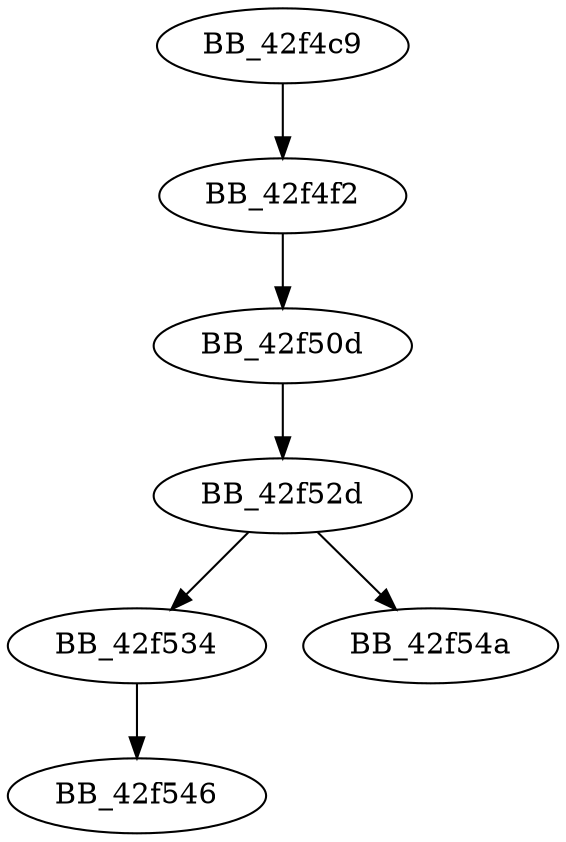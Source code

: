 DiGraph __fltout2{
BB_42f4c9->BB_42f4f2
BB_42f4f2->BB_42f50d
BB_42f50d->BB_42f52d
BB_42f52d->BB_42f534
BB_42f52d->BB_42f54a
BB_42f534->BB_42f546
}
